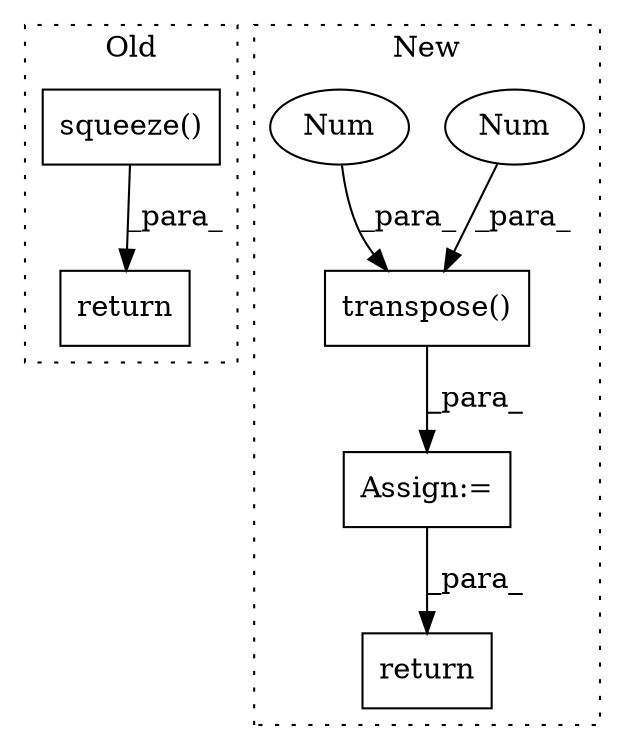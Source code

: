 digraph G {
subgraph cluster0 {
1 [label="squeeze()" a="75" s="11236" l="29" shape="box"];
6 [label="return" a="93" s="11229" l="7" shape="box"];
label = "Old";
style="dotted";
}
subgraph cluster1 {
2 [label="transpose()" a="75" s="11613,11633" l="16,1" shape="box"];
3 [label="Num" a="76" s="11629" l="1" shape="ellipse"];
4 [label="Num" a="76" s="11632" l="1" shape="ellipse"];
5 [label="Assign:=" a="68" s="11961" l="3" shape="box"];
7 [label="return" a="93" s="11984" l="7" shape="box"];
label = "New";
style="dotted";
}
1 -> 6 [label="_para_"];
2 -> 5 [label="_para_"];
3 -> 2 [label="_para_"];
4 -> 2 [label="_para_"];
5 -> 7 [label="_para_"];
}